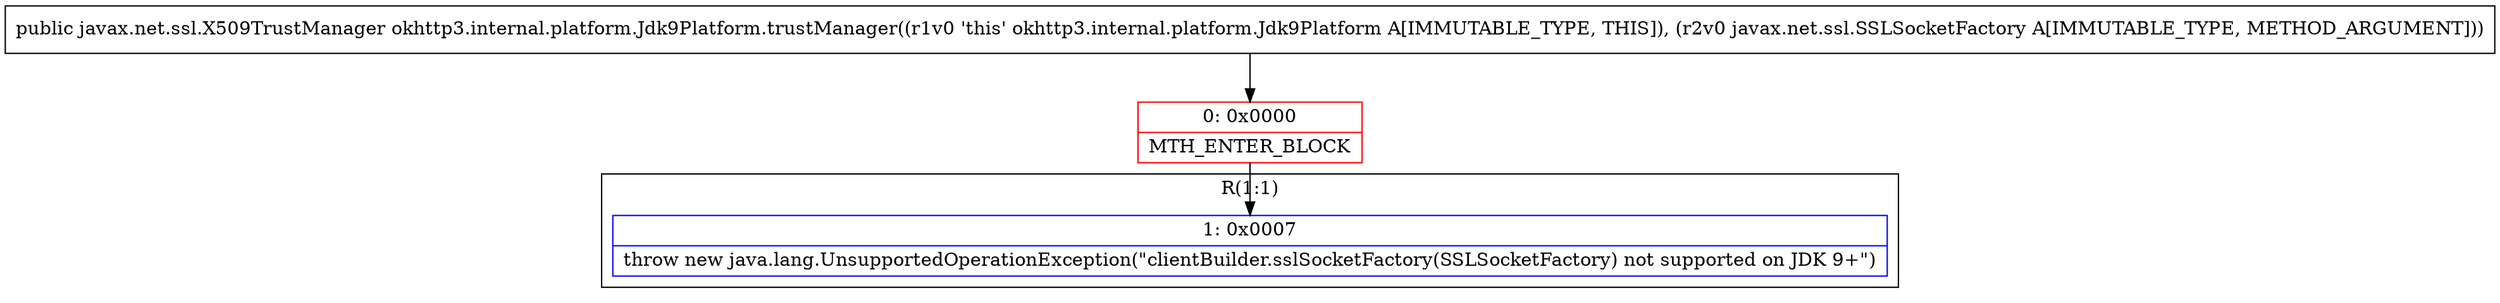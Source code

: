 digraph "CFG forokhttp3.internal.platform.Jdk9Platform.trustManager(Ljavax\/net\/ssl\/SSLSocketFactory;)Ljavax\/net\/ssl\/X509TrustManager;" {
subgraph cluster_Region_1458613198 {
label = "R(1:1)";
node [shape=record,color=blue];
Node_1 [shape=record,label="{1\:\ 0x0007|throw new java.lang.UnsupportedOperationException(\"clientBuilder.sslSocketFactory(SSLSocketFactory) not supported on JDK 9+\")\l}"];
}
Node_0 [shape=record,color=red,label="{0\:\ 0x0000|MTH_ENTER_BLOCK\l}"];
MethodNode[shape=record,label="{public javax.net.ssl.X509TrustManager okhttp3.internal.platform.Jdk9Platform.trustManager((r1v0 'this' okhttp3.internal.platform.Jdk9Platform A[IMMUTABLE_TYPE, THIS]), (r2v0 javax.net.ssl.SSLSocketFactory A[IMMUTABLE_TYPE, METHOD_ARGUMENT])) }"];
MethodNode -> Node_0;
Node_0 -> Node_1;
}

